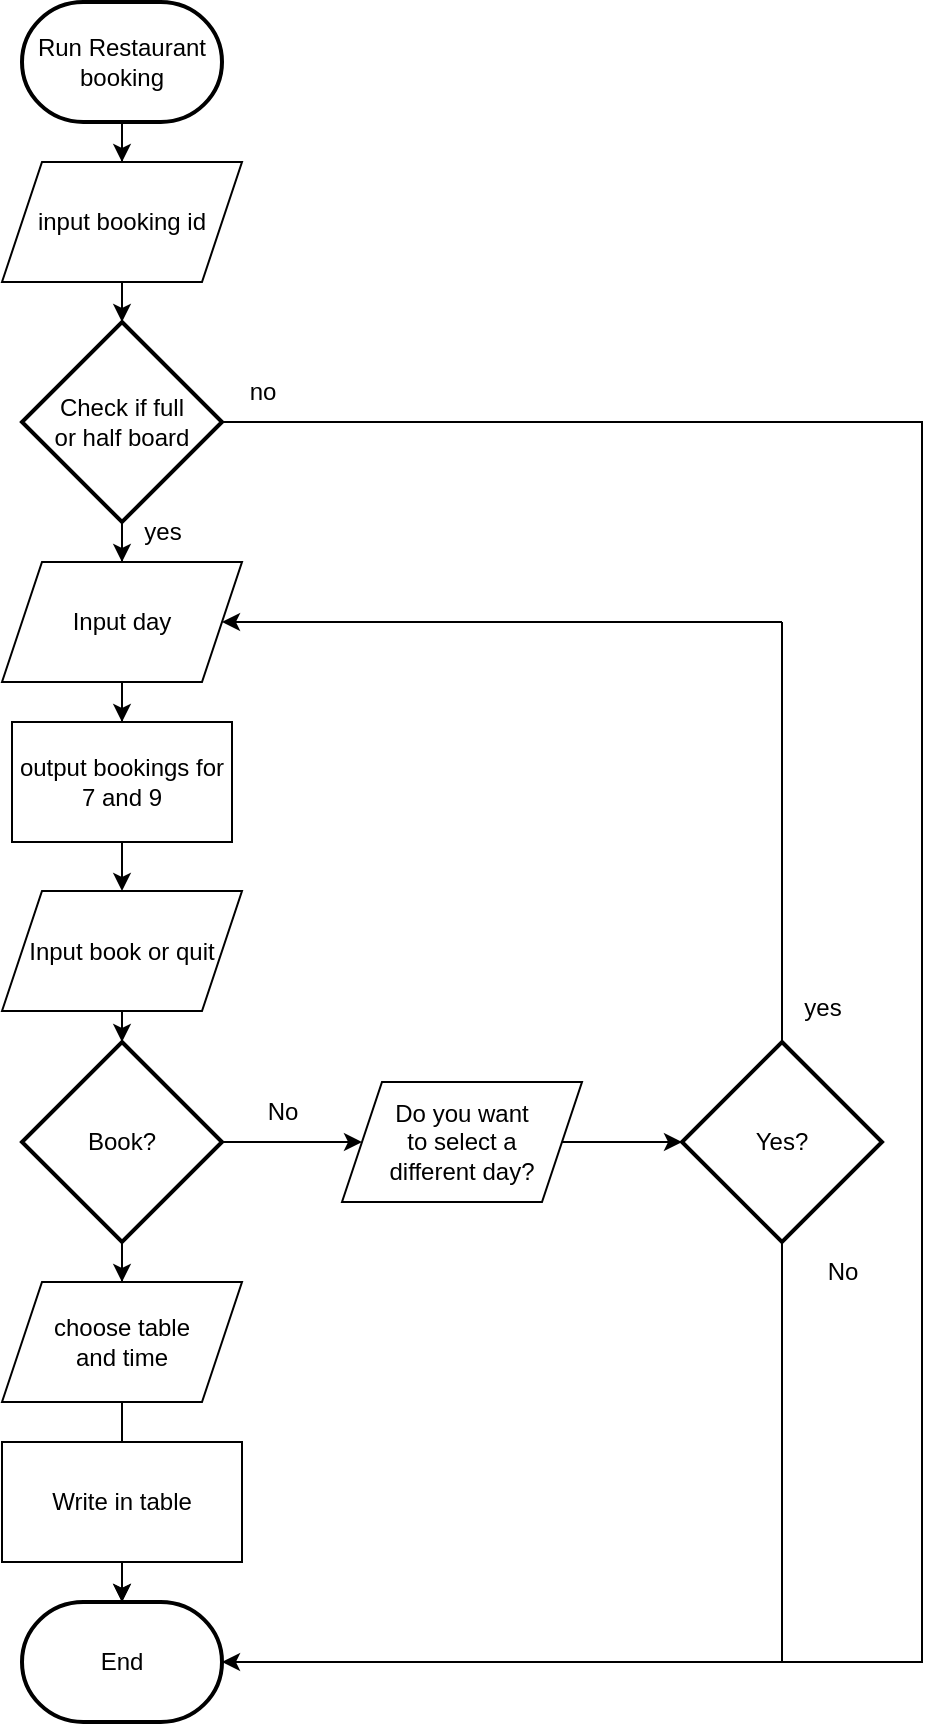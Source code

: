 <mxfile version="21.7.5" type="github">
  <diagram name="Page-1" id="vGYmsg3tT3YcZFajpCte">
    <mxGraphModel dx="1313" dy="668" grid="1" gridSize="10" guides="1" tooltips="1" connect="1" arrows="1" fold="1" page="1" pageScale="1" pageWidth="827" pageHeight="1169" math="0" shadow="0">
      <root>
        <mxCell id="0" />
        <mxCell id="1" parent="0" />
        <mxCell id="68Xvimdniik40lZgNCqc-45" value="" style="edgeStyle=orthogonalEdgeStyle;rounded=0;orthogonalLoop=1;jettySize=auto;html=1;" edge="1" parent="1" source="68Xvimdniik40lZgNCqc-2" target="68Xvimdniik40lZgNCqc-9">
          <mxGeometry relative="1" as="geometry" />
        </mxCell>
        <mxCell id="68Xvimdniik40lZgNCqc-2" value="Run Restaurant&lt;br&gt;booking" style="strokeWidth=2;html=1;shape=mxgraph.flowchart.terminator;whiteSpace=wrap;" vertex="1" parent="1">
          <mxGeometry x="270" y="80" width="100" height="60" as="geometry" />
        </mxCell>
        <mxCell id="68Xvimdniik40lZgNCqc-32" value="" style="edgeStyle=orthogonalEdgeStyle;rounded=0;orthogonalLoop=1;jettySize=auto;html=1;" edge="1" parent="1" source="68Xvimdniik40lZgNCqc-4" target="68Xvimdniik40lZgNCqc-12">
          <mxGeometry relative="1" as="geometry" />
        </mxCell>
        <mxCell id="68Xvimdniik40lZgNCqc-43" style="edgeStyle=orthogonalEdgeStyle;rounded=0;orthogonalLoop=1;jettySize=auto;html=1;entryX=0.89;entryY=0.89;entryDx=0;entryDy=0;entryPerimeter=0;" edge="1" parent="1" source="68Xvimdniik40lZgNCqc-4" target="68Xvimdniik40lZgNCqc-49">
          <mxGeometry relative="1" as="geometry">
            <mxPoint x="720" y="830.552" as="targetPoint" />
            <Array as="points">
              <mxPoint x="720" y="290" />
              <mxPoint x="720" y="910" />
              <mxPoint x="359" y="910" />
            </Array>
          </mxGeometry>
        </mxCell>
        <mxCell id="68Xvimdniik40lZgNCqc-4" value="Check if full&lt;br&gt;or half board" style="strokeWidth=2;html=1;shape=mxgraph.flowchart.decision;whiteSpace=wrap;" vertex="1" parent="1">
          <mxGeometry x="270" y="240" width="100" height="100" as="geometry" />
        </mxCell>
        <mxCell id="68Xvimdniik40lZgNCqc-31" value="" style="edgeStyle=orthogonalEdgeStyle;rounded=0;orthogonalLoop=1;jettySize=auto;html=1;" edge="1" parent="1" source="68Xvimdniik40lZgNCqc-9" target="68Xvimdniik40lZgNCqc-4">
          <mxGeometry relative="1" as="geometry" />
        </mxCell>
        <mxCell id="68Xvimdniik40lZgNCqc-9" value="input booking id&lt;br&gt;" style="shape=parallelogram;perimeter=parallelogramPerimeter;whiteSpace=wrap;html=1;fixedSize=1;" vertex="1" parent="1">
          <mxGeometry x="260" y="160" width="120" height="60" as="geometry" />
        </mxCell>
        <mxCell id="68Xvimdniik40lZgNCqc-38" style="edgeStyle=orthogonalEdgeStyle;rounded=0;orthogonalLoop=1;jettySize=auto;html=1;" edge="1" parent="1" source="68Xvimdniik40lZgNCqc-10" target="68Xvimdniik40lZgNCqc-13">
          <mxGeometry relative="1" as="geometry" />
        </mxCell>
        <mxCell id="68Xvimdniik40lZgNCqc-10" value="output bookings for 7 and 9" style="rounded=0;whiteSpace=wrap;html=1;" vertex="1" parent="1">
          <mxGeometry x="265" y="440" width="110" height="60" as="geometry" />
        </mxCell>
        <mxCell id="68Xvimdniik40lZgNCqc-37" style="edgeStyle=orthogonalEdgeStyle;rounded=0;orthogonalLoop=1;jettySize=auto;html=1;entryX=0.5;entryY=0;entryDx=0;entryDy=0;" edge="1" parent="1" source="68Xvimdniik40lZgNCqc-12" target="68Xvimdniik40lZgNCqc-10">
          <mxGeometry relative="1" as="geometry" />
        </mxCell>
        <mxCell id="68Xvimdniik40lZgNCqc-12" value="Input day" style="shape=parallelogram;perimeter=parallelogramPerimeter;whiteSpace=wrap;html=1;fixedSize=1;" vertex="1" parent="1">
          <mxGeometry x="260" y="360" width="120" height="60" as="geometry" />
        </mxCell>
        <mxCell id="68Xvimdniik40lZgNCqc-13" value="Input book or quit" style="shape=parallelogram;perimeter=parallelogramPerimeter;whiteSpace=wrap;html=1;fixedSize=1;" vertex="1" parent="1">
          <mxGeometry x="260" y="524.5" width="120" height="60" as="geometry" />
        </mxCell>
        <mxCell id="68Xvimdniik40lZgNCqc-47" value="" style="edgeStyle=orthogonalEdgeStyle;rounded=0;orthogonalLoop=1;jettySize=auto;html=1;" edge="1" parent="1" source="68Xvimdniik40lZgNCqc-14" target="68Xvimdniik40lZgNCqc-46">
          <mxGeometry relative="1" as="geometry" />
        </mxCell>
        <mxCell id="68Xvimdniik40lZgNCqc-14" value="Book?" style="strokeWidth=2;html=1;shape=mxgraph.flowchart.decision;whiteSpace=wrap;" vertex="1" parent="1">
          <mxGeometry x="270" y="600" width="100" height="100" as="geometry" />
        </mxCell>
        <mxCell id="68Xvimdniik40lZgNCqc-17" value="" style="endArrow=none;html=1;rounded=0;entryX=0.5;entryY=0;entryDx=0;entryDy=0;entryPerimeter=0;" edge="1" parent="1" target="68Xvimdniik40lZgNCqc-21">
          <mxGeometry width="50" height="50" relative="1" as="geometry">
            <mxPoint x="650" y="390" as="sourcePoint" />
            <mxPoint x="649.5" y="585" as="targetPoint" />
          </mxGeometry>
        </mxCell>
        <mxCell id="68Xvimdniik40lZgNCqc-18" value="" style="endArrow=classic;html=1;rounded=0;entryX=1;entryY=0.5;entryDx=0;entryDy=0;" edge="1" parent="1" target="68Xvimdniik40lZgNCqc-12">
          <mxGeometry width="50" height="50" relative="1" as="geometry">
            <mxPoint x="650" y="390" as="sourcePoint" />
            <mxPoint x="470" y="510" as="targetPoint" />
          </mxGeometry>
        </mxCell>
        <mxCell id="68Xvimdniik40lZgNCqc-19" value="No" style="text;html=1;align=center;verticalAlign=middle;resizable=0;points=[];autosize=1;strokeColor=none;fillColor=none;" vertex="1" parent="1">
          <mxGeometry x="380" y="620" width="40" height="30" as="geometry" />
        </mxCell>
        <mxCell id="68Xvimdniik40lZgNCqc-22" value="" style="edgeStyle=orthogonalEdgeStyle;rounded=0;orthogonalLoop=1;jettySize=auto;html=1;" edge="1" parent="1" source="68Xvimdniik40lZgNCqc-20" target="68Xvimdniik40lZgNCqc-21">
          <mxGeometry relative="1" as="geometry" />
        </mxCell>
        <mxCell id="68Xvimdniik40lZgNCqc-20" value="Do you want&lt;br&gt;to select a&lt;br&gt;different day?" style="shape=parallelogram;perimeter=parallelogramPerimeter;whiteSpace=wrap;html=1;fixedSize=1;" vertex="1" parent="1">
          <mxGeometry x="430" y="620" width="120" height="60" as="geometry" />
        </mxCell>
        <mxCell id="68Xvimdniik40lZgNCqc-28" style="edgeStyle=orthogonalEdgeStyle;rounded=0;orthogonalLoop=1;jettySize=auto;html=1;entryX=1;entryY=0.5;entryDx=0;entryDy=0;entryPerimeter=0;" edge="1" parent="1" source="68Xvimdniik40lZgNCqc-21" target="68Xvimdniik40lZgNCqc-49">
          <mxGeometry relative="1" as="geometry">
            <mxPoint x="650" y="830" as="targetPoint" />
            <Array as="points">
              <mxPoint x="650" y="910" />
            </Array>
          </mxGeometry>
        </mxCell>
        <mxCell id="68Xvimdniik40lZgNCqc-21" value="Yes?" style="strokeWidth=2;html=1;shape=mxgraph.flowchart.decision;whiteSpace=wrap;" vertex="1" parent="1">
          <mxGeometry x="600" y="600" width="100" height="100" as="geometry" />
        </mxCell>
        <mxCell id="68Xvimdniik40lZgNCqc-29" value="No" style="text;html=1;align=center;verticalAlign=middle;resizable=0;points=[];autosize=1;strokeColor=none;fillColor=none;" vertex="1" parent="1">
          <mxGeometry x="660" y="700" width="40" height="30" as="geometry" />
        </mxCell>
        <mxCell id="68Xvimdniik40lZgNCqc-30" value="yes" style="text;html=1;align=center;verticalAlign=middle;resizable=0;points=[];autosize=1;strokeColor=none;fillColor=none;" vertex="1" parent="1">
          <mxGeometry x="650" y="568" width="40" height="30" as="geometry" />
        </mxCell>
        <mxCell id="68Xvimdniik40lZgNCqc-40" value="" style="endArrow=classic;html=1;rounded=0;exitX=0.5;exitY=1;exitDx=0;exitDy=0;entryX=0.5;entryY=0;entryDx=0;entryDy=0;entryPerimeter=0;" edge="1" parent="1" source="68Xvimdniik40lZgNCqc-13" target="68Xvimdniik40lZgNCqc-14">
          <mxGeometry width="50" height="50" relative="1" as="geometry">
            <mxPoint x="440" y="500" as="sourcePoint" />
            <mxPoint x="490" y="450" as="targetPoint" />
          </mxGeometry>
        </mxCell>
        <mxCell id="68Xvimdniik40lZgNCqc-41" value="" style="endArrow=classic;html=1;rounded=0;exitX=1;exitY=0.5;exitDx=0;exitDy=0;exitPerimeter=0;entryX=0;entryY=0.5;entryDx=0;entryDy=0;" edge="1" parent="1" source="68Xvimdniik40lZgNCqc-14" target="68Xvimdniik40lZgNCqc-20">
          <mxGeometry width="50" height="50" relative="1" as="geometry">
            <mxPoint x="490" y="630" as="sourcePoint" />
            <mxPoint x="540" y="580" as="targetPoint" />
          </mxGeometry>
        </mxCell>
        <mxCell id="68Xvimdniik40lZgNCqc-42" value="yes" style="text;html=1;align=center;verticalAlign=middle;resizable=0;points=[];autosize=1;strokeColor=none;fillColor=none;" vertex="1" parent="1">
          <mxGeometry x="320" y="330" width="40" height="30" as="geometry" />
        </mxCell>
        <mxCell id="68Xvimdniik40lZgNCqc-44" value="no" style="text;html=1;align=center;verticalAlign=middle;resizable=0;points=[];autosize=1;strokeColor=none;fillColor=none;" vertex="1" parent="1">
          <mxGeometry x="370" y="260" width="40" height="30" as="geometry" />
        </mxCell>
        <mxCell id="68Xvimdniik40lZgNCqc-51" value="" style="edgeStyle=orthogonalEdgeStyle;rounded=0;orthogonalLoop=1;jettySize=auto;html=1;" edge="1" parent="1" source="68Xvimdniik40lZgNCqc-46" target="68Xvimdniik40lZgNCqc-49">
          <mxGeometry relative="1" as="geometry" />
        </mxCell>
        <mxCell id="68Xvimdniik40lZgNCqc-46" value="choose table&lt;br&gt;and time" style="shape=parallelogram;perimeter=parallelogramPerimeter;whiteSpace=wrap;html=1;fixedSize=1;" vertex="1" parent="1">
          <mxGeometry x="260" y="720" width="120" height="60" as="geometry" />
        </mxCell>
        <mxCell id="68Xvimdniik40lZgNCqc-50" value="" style="edgeStyle=orthogonalEdgeStyle;rounded=0;orthogonalLoop=1;jettySize=auto;html=1;" edge="1" parent="1" source="68Xvimdniik40lZgNCqc-48" target="68Xvimdniik40lZgNCqc-49">
          <mxGeometry relative="1" as="geometry" />
        </mxCell>
        <mxCell id="68Xvimdniik40lZgNCqc-48" value="Write in table" style="rounded=0;whiteSpace=wrap;html=1;" vertex="1" parent="1">
          <mxGeometry x="260" y="800" width="120" height="60" as="geometry" />
        </mxCell>
        <mxCell id="68Xvimdniik40lZgNCqc-49" value="End" style="strokeWidth=2;html=1;shape=mxgraph.flowchart.terminator;whiteSpace=wrap;" vertex="1" parent="1">
          <mxGeometry x="270" y="880" width="100" height="60" as="geometry" />
        </mxCell>
      </root>
    </mxGraphModel>
  </diagram>
</mxfile>
